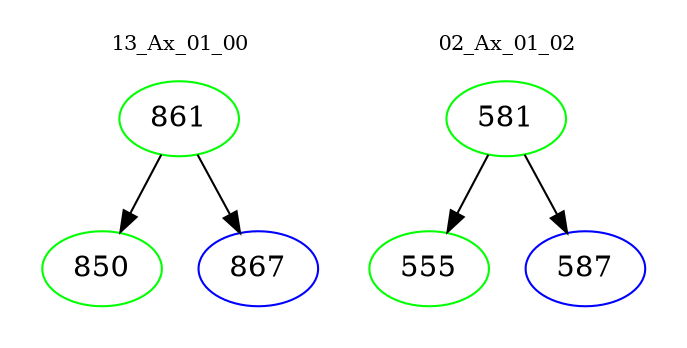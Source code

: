digraph{
subgraph cluster_0 {
color = white
label = "13_Ax_01_00";
fontsize=10;
T0_861 [label="861", color="green"]
T0_861 -> T0_850 [color="black"]
T0_850 [label="850", color="green"]
T0_861 -> T0_867 [color="black"]
T0_867 [label="867", color="blue"]
}
subgraph cluster_1 {
color = white
label = "02_Ax_01_02";
fontsize=10;
T1_581 [label="581", color="green"]
T1_581 -> T1_555 [color="black"]
T1_555 [label="555", color="green"]
T1_581 -> T1_587 [color="black"]
T1_587 [label="587", color="blue"]
}
}
